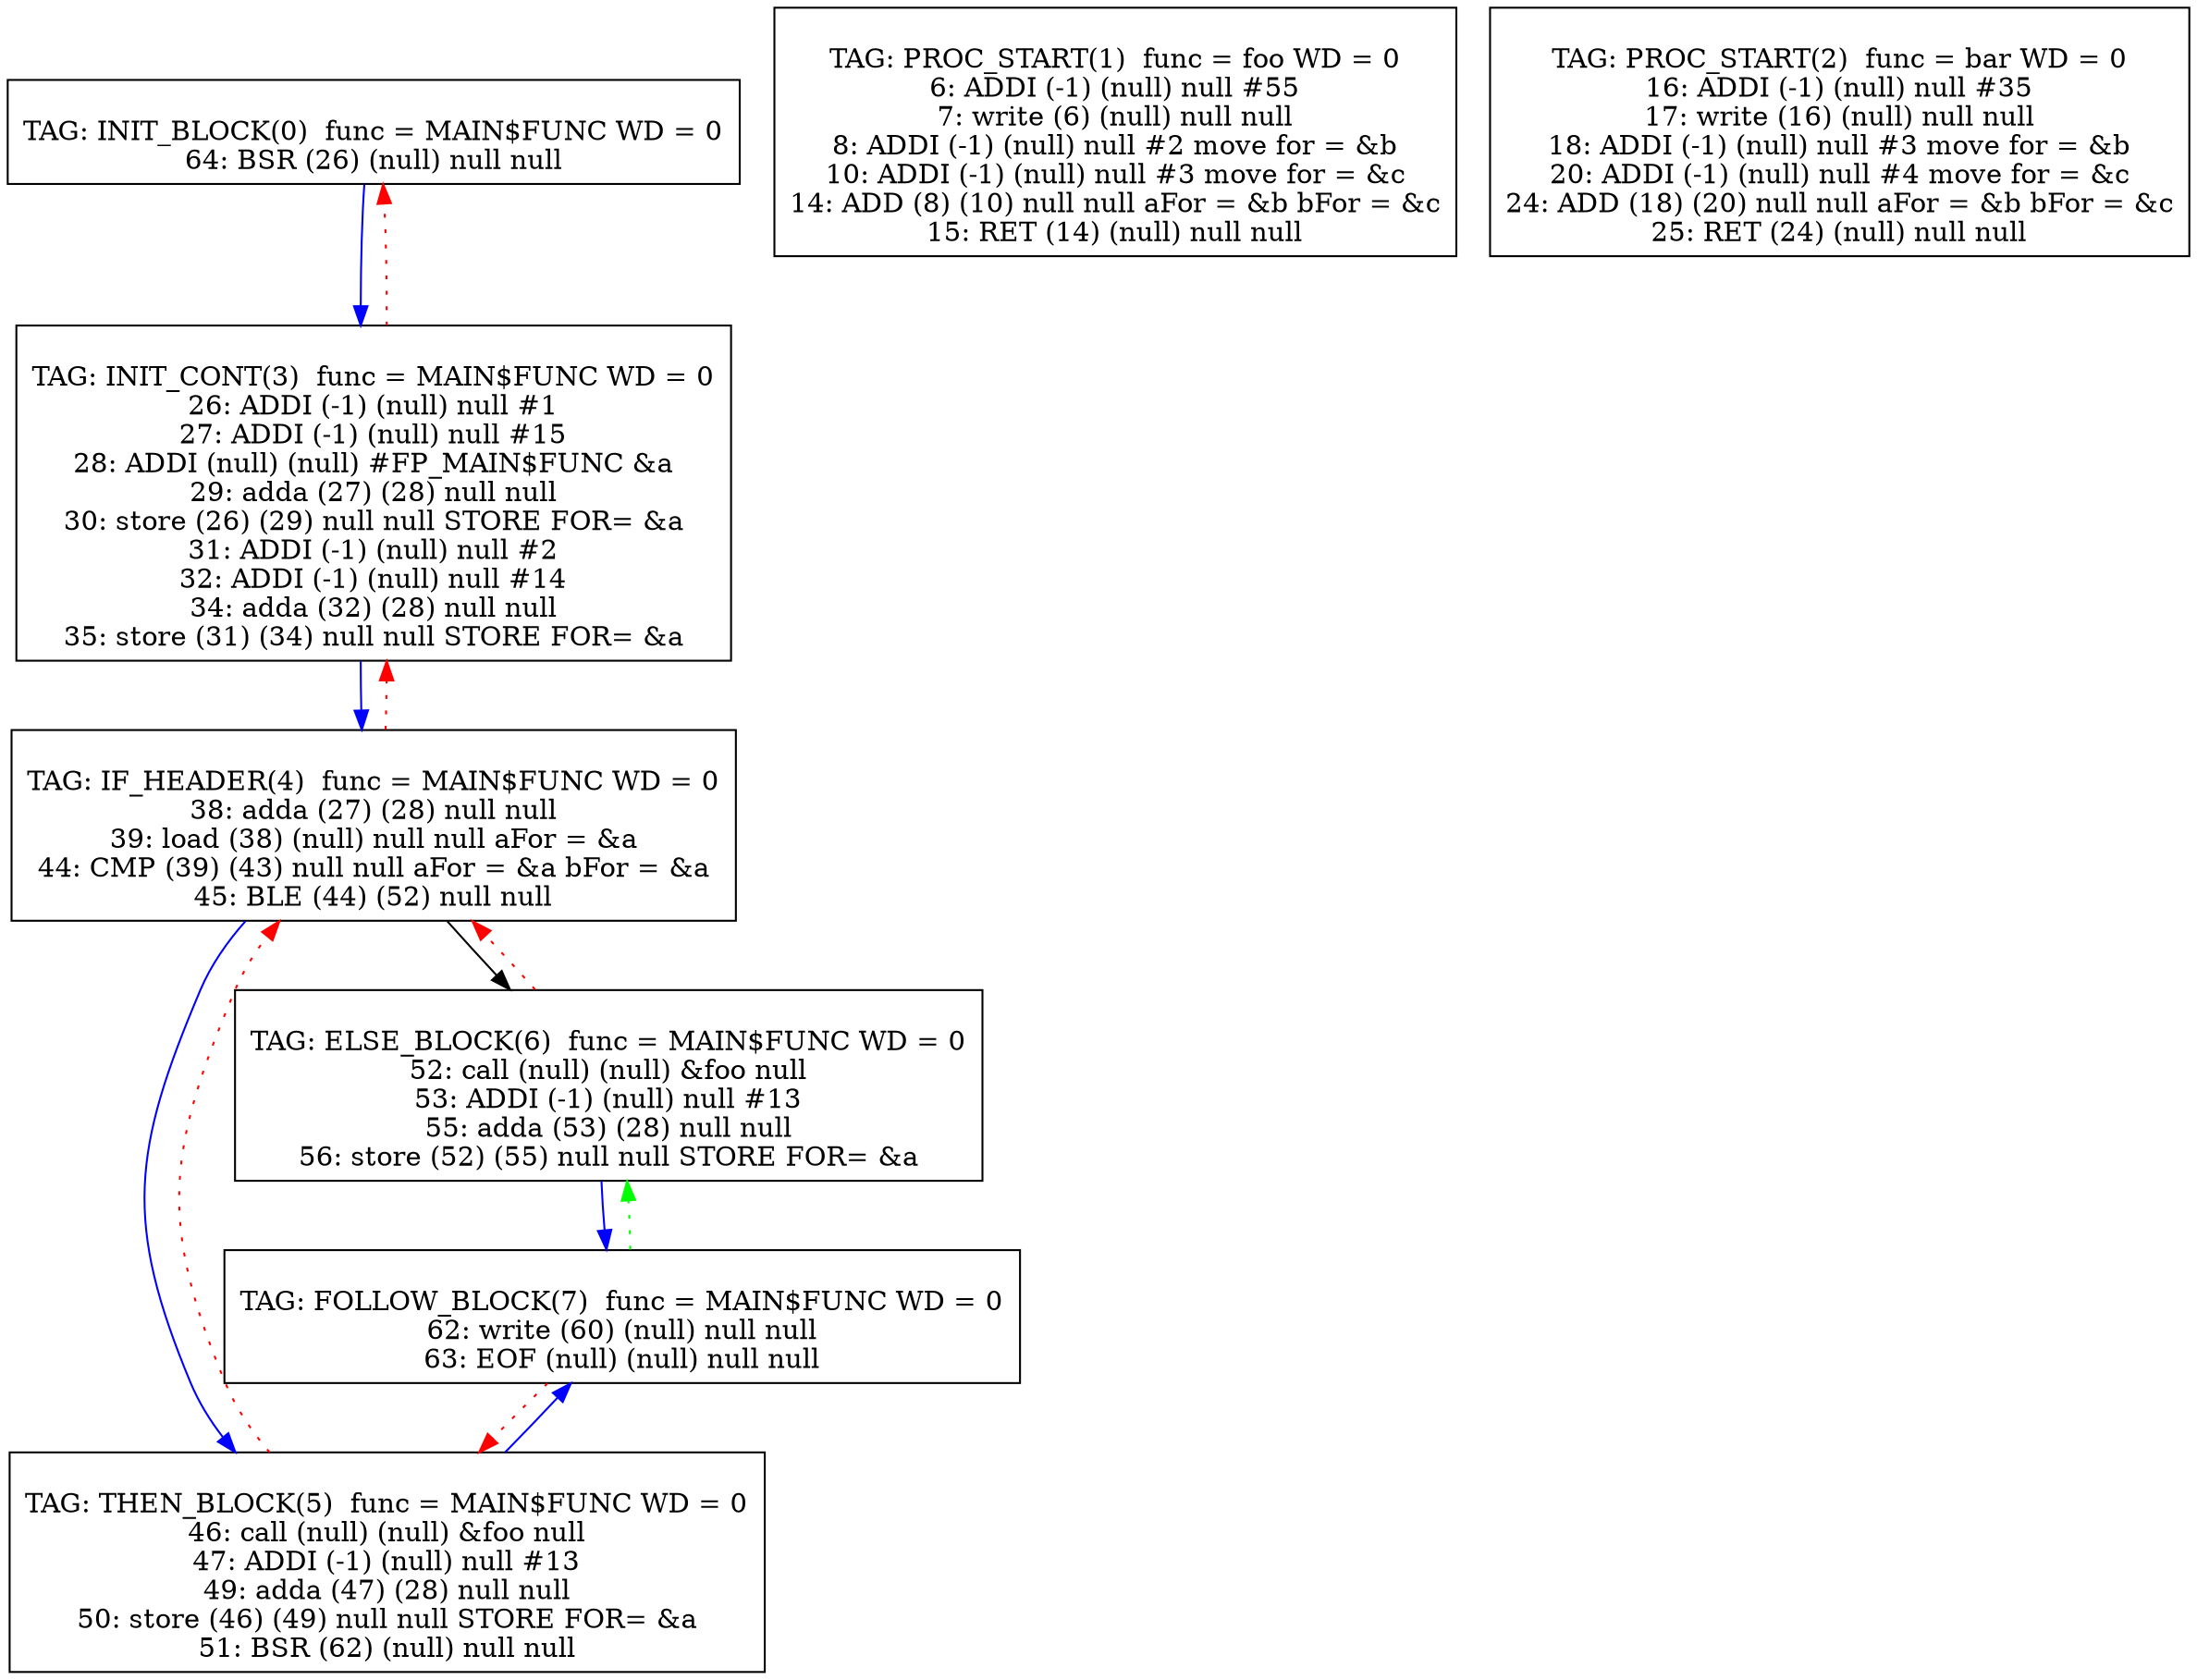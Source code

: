 digraph {
0[label="
TAG: INIT_BLOCK(0)  func = MAIN$FUNC WD = 0
64: BSR (26) (null) null null
"];
0[shape=box];
0 -> 3[color=blue]
1[label="
TAG: PROC_START(1)  func = foo WD = 0
6: ADDI (-1) (null) null #55
7: write (6) (null) null null
8: ADDI (-1) (null) null #2 move for = &b
10: ADDI (-1) (null) null #3 move for = &c
14: ADD (8) (10) null null aFor = &b bFor = &c
15: RET (14) (null) null null
"];
1[shape=box];
2[label="
TAG: PROC_START(2)  func = bar WD = 0
16: ADDI (-1) (null) null #35
17: write (16) (null) null null
18: ADDI (-1) (null) null #3 move for = &b
20: ADDI (-1) (null) null #4 move for = &c
24: ADD (18) (20) null null aFor = &b bFor = &c
25: RET (24) (null) null null
"];
2[shape=box];
3[label="
TAG: INIT_CONT(3)  func = MAIN$FUNC WD = 0
26: ADDI (-1) (null) null #1
27: ADDI (-1) (null) null #15
28: ADDI (null) (null) #FP_MAIN$FUNC &a
29: adda (27) (28) null null
30: store (26) (29) null null STORE FOR= &a
31: ADDI (-1) (null) null #2
32: ADDI (-1) (null) null #14
34: adda (32) (28) null null
35: store (31) (34) null null STORE FOR= &a
"];
3[shape=box];
3 -> 4[color=blue]
3 -> 0[color=red][style=dotted]
4[label="
TAG: IF_HEADER(4)  func = MAIN$FUNC WD = 0
38: adda (27) (28) null null
39: load (38) (null) null null aFor = &a
44: CMP (39) (43) null null aFor = &a bFor = &a
45: BLE (44) (52) null null
"];
4[shape=box];
4 -> 5[color=blue]
4 -> 6[color=black]
4 -> 3[color=red][style=dotted]
5[label="
TAG: THEN_BLOCK(5)  func = MAIN$FUNC WD = 0
46: call (null) (null) &foo null
47: ADDI (-1) (null) null #13
49: adda (47) (28) null null
50: store (46) (49) null null STORE FOR= &a
51: BSR (62) (null) null null
"];
5[shape=box];
5 -> 7[color=blue]
5 -> 4[color=red][style=dotted]
6[label="
TAG: ELSE_BLOCK(6)  func = MAIN$FUNC WD = 0
52: call (null) (null) &foo null
53: ADDI (-1) (null) null #13
55: adda (53) (28) null null
56: store (52) (55) null null STORE FOR= &a
"];
6[shape=box];
6 -> 7[color=blue]
6 -> 4[color=red][style=dotted]
7[label="
TAG: FOLLOW_BLOCK(7)  func = MAIN$FUNC WD = 0
62: write (60) (null) null null
63: EOF (null) (null) null null
"];
7[shape=box];
7 -> 5[color=red][style=dotted]
7 -> 6[color=green][style=dotted]
}